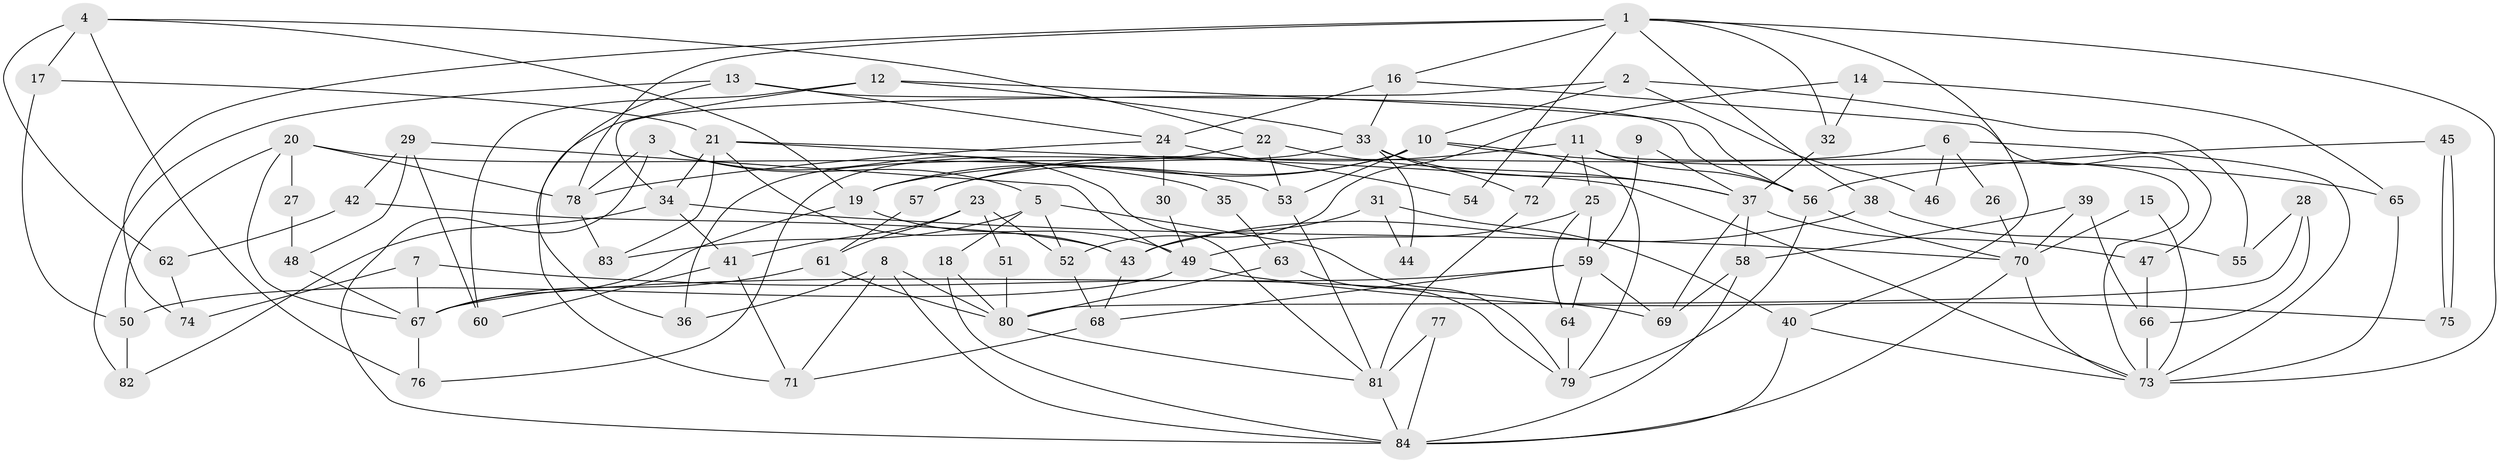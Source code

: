 // coarse degree distribution, {9: 0.11764705882352941, 4: 0.14705882352941177, 6: 0.14705882352941177, 5: 0.17647058823529413, 3: 0.11764705882352941, 8: 0.17647058823529413, 7: 0.058823529411764705, 2: 0.029411764705882353, 10: 0.029411764705882353}
// Generated by graph-tools (version 1.1) at 2025/37/03/04/25 23:37:15]
// undirected, 84 vertices, 168 edges
graph export_dot {
  node [color=gray90,style=filled];
  1;
  2;
  3;
  4;
  5;
  6;
  7;
  8;
  9;
  10;
  11;
  12;
  13;
  14;
  15;
  16;
  17;
  18;
  19;
  20;
  21;
  22;
  23;
  24;
  25;
  26;
  27;
  28;
  29;
  30;
  31;
  32;
  33;
  34;
  35;
  36;
  37;
  38;
  39;
  40;
  41;
  42;
  43;
  44;
  45;
  46;
  47;
  48;
  49;
  50;
  51;
  52;
  53;
  54;
  55;
  56;
  57;
  58;
  59;
  60;
  61;
  62;
  63;
  64;
  65;
  66;
  67;
  68;
  69;
  70;
  71;
  72;
  73;
  74;
  75;
  76;
  77;
  78;
  79;
  80;
  81;
  82;
  83;
  84;
  1 -- 32;
  1 -- 78;
  1 -- 16;
  1 -- 38;
  1 -- 40;
  1 -- 54;
  1 -- 73;
  1 -- 74;
  2 -- 34;
  2 -- 10;
  2 -- 46;
  2 -- 55;
  3 -- 84;
  3 -- 78;
  3 -- 5;
  3 -- 81;
  4 -- 76;
  4 -- 19;
  4 -- 17;
  4 -- 22;
  4 -- 62;
  5 -- 79;
  5 -- 18;
  5 -- 52;
  5 -- 83;
  6 -- 19;
  6 -- 73;
  6 -- 26;
  6 -- 46;
  7 -- 67;
  7 -- 69;
  7 -- 74;
  8 -- 80;
  8 -- 84;
  8 -- 36;
  8 -- 71;
  9 -- 37;
  9 -- 59;
  10 -- 57;
  10 -- 53;
  10 -- 19;
  10 -- 65;
  10 -- 79;
  11 -- 25;
  11 -- 73;
  11 -- 56;
  11 -- 57;
  11 -- 72;
  12 -- 71;
  12 -- 56;
  12 -- 33;
  12 -- 60;
  13 -- 82;
  13 -- 36;
  13 -- 24;
  13 -- 56;
  14 -- 65;
  14 -- 52;
  14 -- 32;
  15 -- 70;
  15 -- 73;
  16 -- 33;
  16 -- 24;
  16 -- 47;
  17 -- 21;
  17 -- 50;
  18 -- 84;
  18 -- 80;
  19 -- 67;
  19 -- 49;
  20 -- 53;
  20 -- 50;
  20 -- 27;
  20 -- 67;
  20 -- 78;
  21 -- 73;
  21 -- 83;
  21 -- 34;
  21 -- 35;
  21 -- 43;
  22 -- 37;
  22 -- 36;
  22 -- 53;
  23 -- 52;
  23 -- 41;
  23 -- 51;
  23 -- 61;
  24 -- 30;
  24 -- 54;
  24 -- 78;
  25 -- 64;
  25 -- 59;
  25 -- 49;
  26 -- 70;
  27 -- 48;
  28 -- 66;
  28 -- 55;
  28 -- 80;
  29 -- 42;
  29 -- 49;
  29 -- 48;
  29 -- 60;
  30 -- 49;
  31 -- 43;
  31 -- 40;
  31 -- 44;
  32 -- 37;
  33 -- 72;
  33 -- 37;
  33 -- 44;
  33 -- 76;
  34 -- 70;
  34 -- 41;
  34 -- 82;
  35 -- 63;
  37 -- 58;
  37 -- 47;
  37 -- 69;
  38 -- 43;
  38 -- 55;
  39 -- 66;
  39 -- 70;
  39 -- 58;
  40 -- 84;
  40 -- 73;
  41 -- 60;
  41 -- 71;
  42 -- 62;
  42 -- 43;
  43 -- 68;
  45 -- 56;
  45 -- 75;
  45 -- 75;
  47 -- 66;
  48 -- 67;
  49 -- 50;
  49 -- 75;
  50 -- 82;
  51 -- 80;
  52 -- 68;
  53 -- 81;
  56 -- 70;
  56 -- 79;
  57 -- 61;
  58 -- 84;
  58 -- 69;
  59 -- 69;
  59 -- 67;
  59 -- 64;
  59 -- 68;
  61 -- 80;
  61 -- 67;
  62 -- 74;
  63 -- 79;
  63 -- 80;
  64 -- 79;
  65 -- 73;
  66 -- 73;
  67 -- 76;
  68 -- 71;
  70 -- 73;
  70 -- 84;
  72 -- 81;
  77 -- 81;
  77 -- 84;
  78 -- 83;
  80 -- 81;
  81 -- 84;
}
